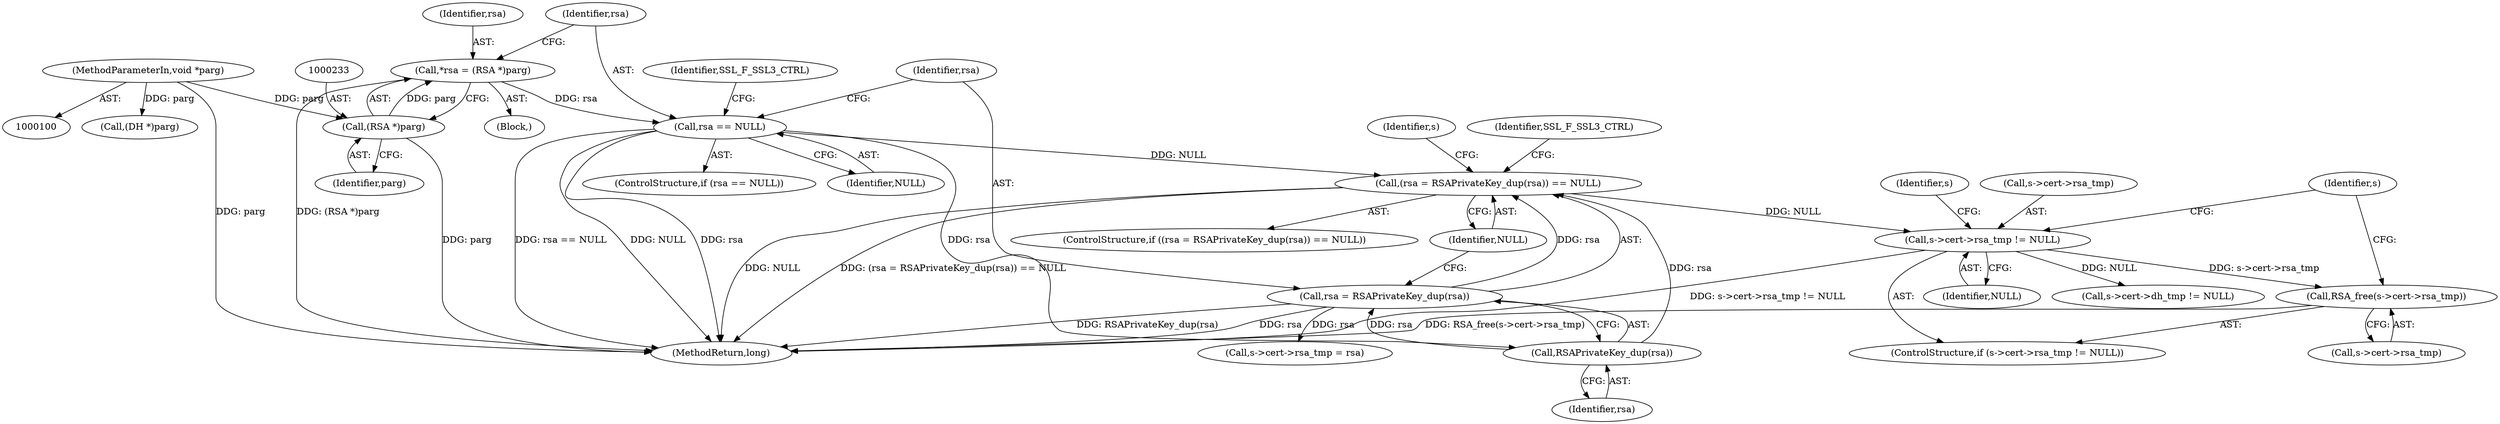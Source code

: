 digraph "0_openssl_c5b831f21d0d29d1e517d139d9d101763f60c9a2@API" {
"1000266" [label="(Call,RSA_free(s->cert->rsa_tmp))"];
"1000259" [label="(Call,s->cert->rsa_tmp != NULL)"];
"1000246" [label="(Call,(rsa = RSAPrivateKey_dup(rsa)) == NULL)"];
"1000247" [label="(Call,rsa = RSAPrivateKey_dup(rsa))"];
"1000249" [label="(Call,RSAPrivateKey_dup(rsa))"];
"1000236" [label="(Call,rsa == NULL)"];
"1000230" [label="(Call,*rsa = (RSA *)parg)"];
"1000232" [label="(Call,(RSA *)parg)"];
"1000104" [label="(MethodParameterIn,void *parg)"];
"1000250" [label="(Identifier,rsa)"];
"1000247" [label="(Call,rsa = RSAPrivateKey_dup(rsa))"];
"1000258" [label="(ControlStructure,if (s->cert->rsa_tmp != NULL))"];
"1000267" [label="(Call,s->cert->rsa_tmp)"];
"1000246" [label="(Call,(rsa = RSAPrivateKey_dup(rsa)) == NULL)"];
"1000232" [label="(Call,(RSA *)parg)"];
"1000249" [label="(Call,RSAPrivateKey_dup(rsa))"];
"1000104" [label="(MethodParameterIn,void *parg)"];
"1000248" [label="(Identifier,rsa)"];
"1000251" [label="(Identifier,NULL)"];
"1000296" [label="(Call,(DH *)parg)"];
"1000230" [label="(Call,*rsa = (RSA *)parg)"];
"1000245" [label="(ControlStructure,if ((rsa = RSAPrivateKey_dup(rsa)) == NULL))"];
"1000237" [label="(Identifier,rsa)"];
"1000266" [label="(Call,RSA_free(s->cert->rsa_tmp))"];
"1000265" [label="(Identifier,NULL)"];
"1000235" [label="(ControlStructure,if (rsa == NULL))"];
"1000228" [label="(Block,)"];
"1000275" [label="(Identifier,s)"];
"1000269" [label="(Identifier,s)"];
"1000241" [label="(Identifier,SSL_F_SSL3_CTRL)"];
"1000238" [label="(Identifier,NULL)"];
"1000272" [label="(Call,s->cert->rsa_tmp = rsa)"];
"1000260" [label="(Call,s->cert->rsa_tmp)"];
"1000231" [label="(Identifier,rsa)"];
"1000234" [label="(Identifier,parg)"];
"1000259" [label="(Call,s->cert->rsa_tmp != NULL)"];
"1000262" [label="(Identifier,s)"];
"1000236" [label="(Call,rsa == NULL)"];
"1000392" [label="(MethodReturn,long)"];
"1000369" [label="(Call,s->cert->dh_tmp != NULL)"];
"1000254" [label="(Identifier,SSL_F_SSL3_CTRL)"];
"1000266" -> "1000258"  [label="AST: "];
"1000266" -> "1000267"  [label="CFG: "];
"1000267" -> "1000266"  [label="AST: "];
"1000275" -> "1000266"  [label="CFG: "];
"1000266" -> "1000392"  [label="DDG: RSA_free(s->cert->rsa_tmp)"];
"1000259" -> "1000266"  [label="DDG: s->cert->rsa_tmp"];
"1000259" -> "1000258"  [label="AST: "];
"1000259" -> "1000265"  [label="CFG: "];
"1000260" -> "1000259"  [label="AST: "];
"1000265" -> "1000259"  [label="AST: "];
"1000269" -> "1000259"  [label="CFG: "];
"1000275" -> "1000259"  [label="CFG: "];
"1000259" -> "1000392"  [label="DDG: s->cert->rsa_tmp != NULL"];
"1000246" -> "1000259"  [label="DDG: NULL"];
"1000259" -> "1000369"  [label="DDG: NULL"];
"1000246" -> "1000245"  [label="AST: "];
"1000246" -> "1000251"  [label="CFG: "];
"1000247" -> "1000246"  [label="AST: "];
"1000251" -> "1000246"  [label="AST: "];
"1000254" -> "1000246"  [label="CFG: "];
"1000262" -> "1000246"  [label="CFG: "];
"1000246" -> "1000392"  [label="DDG: NULL"];
"1000246" -> "1000392"  [label="DDG: (rsa = RSAPrivateKey_dup(rsa)) == NULL"];
"1000247" -> "1000246"  [label="DDG: rsa"];
"1000249" -> "1000246"  [label="DDG: rsa"];
"1000236" -> "1000246"  [label="DDG: NULL"];
"1000247" -> "1000249"  [label="CFG: "];
"1000248" -> "1000247"  [label="AST: "];
"1000249" -> "1000247"  [label="AST: "];
"1000251" -> "1000247"  [label="CFG: "];
"1000247" -> "1000392"  [label="DDG: rsa"];
"1000247" -> "1000392"  [label="DDG: RSAPrivateKey_dup(rsa)"];
"1000249" -> "1000247"  [label="DDG: rsa"];
"1000247" -> "1000272"  [label="DDG: rsa"];
"1000249" -> "1000250"  [label="CFG: "];
"1000250" -> "1000249"  [label="AST: "];
"1000236" -> "1000249"  [label="DDG: rsa"];
"1000236" -> "1000235"  [label="AST: "];
"1000236" -> "1000238"  [label="CFG: "];
"1000237" -> "1000236"  [label="AST: "];
"1000238" -> "1000236"  [label="AST: "];
"1000241" -> "1000236"  [label="CFG: "];
"1000248" -> "1000236"  [label="CFG: "];
"1000236" -> "1000392"  [label="DDG: rsa"];
"1000236" -> "1000392"  [label="DDG: rsa == NULL"];
"1000236" -> "1000392"  [label="DDG: NULL"];
"1000230" -> "1000236"  [label="DDG: rsa"];
"1000230" -> "1000228"  [label="AST: "];
"1000230" -> "1000232"  [label="CFG: "];
"1000231" -> "1000230"  [label="AST: "];
"1000232" -> "1000230"  [label="AST: "];
"1000237" -> "1000230"  [label="CFG: "];
"1000230" -> "1000392"  [label="DDG: (RSA *)parg"];
"1000232" -> "1000230"  [label="DDG: parg"];
"1000232" -> "1000234"  [label="CFG: "];
"1000233" -> "1000232"  [label="AST: "];
"1000234" -> "1000232"  [label="AST: "];
"1000232" -> "1000392"  [label="DDG: parg"];
"1000104" -> "1000232"  [label="DDG: parg"];
"1000104" -> "1000100"  [label="AST: "];
"1000104" -> "1000392"  [label="DDG: parg"];
"1000104" -> "1000296"  [label="DDG: parg"];
}
